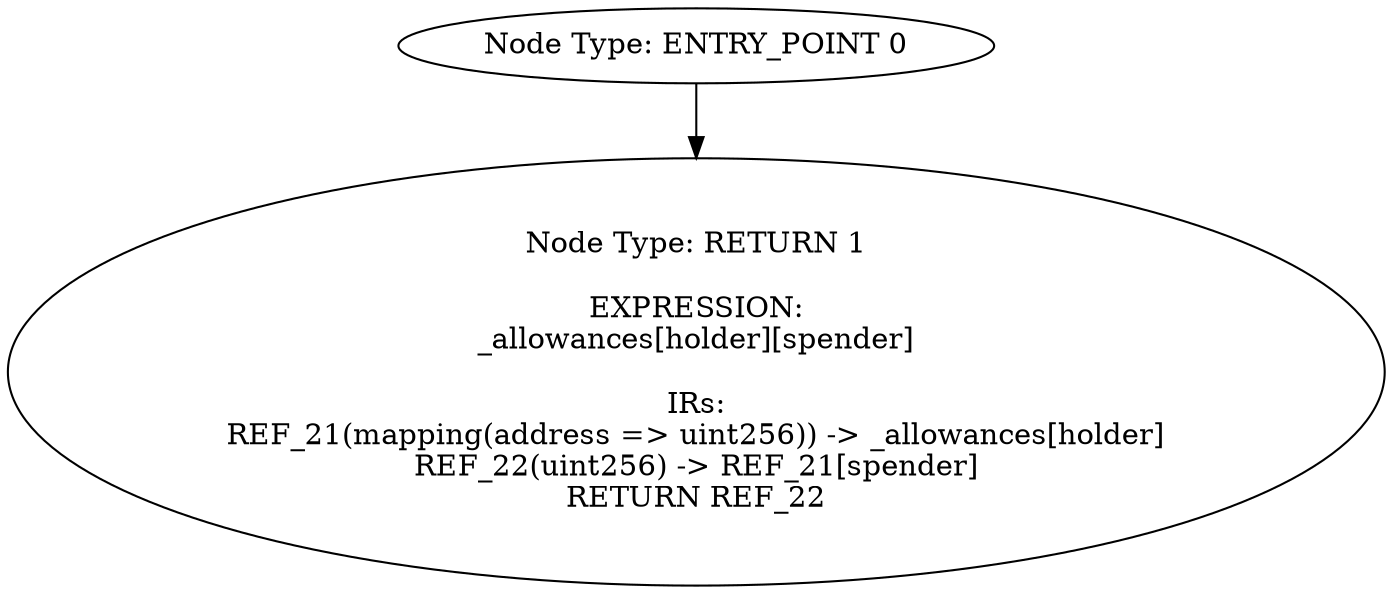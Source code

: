 digraph{
0[label="Node Type: ENTRY_POINT 0
"];
0->1;
1[label="Node Type: RETURN 1

EXPRESSION:
_allowances[holder][spender]

IRs:
REF_21(mapping(address => uint256)) -> _allowances[holder]
REF_22(uint256) -> REF_21[spender]
RETURN REF_22"];
}
